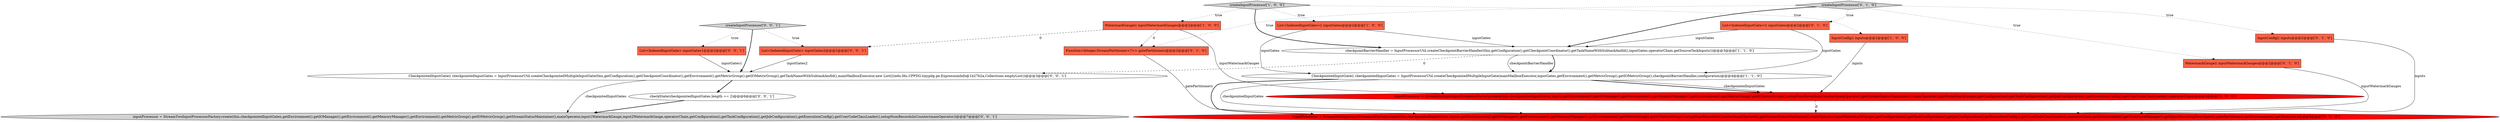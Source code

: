 digraph {
2 [style = filled, label = "List<IndexedInputGate>(( inputGates@@@2@@@['1', '0', '0']", fillcolor = tomato, shape = box image = "AAA0AAABBB1BBB"];
18 [style = filled, label = "CheckpointedInputGate(( checkpointedInputGates = InputProcessorUtil.createCheckpointedMultipleInputGate(this,getConfiguration(),getCheckpointCoordinator(),getEnvironment().getMetricGroup().getIOMetricGroup(),getTaskNameWithSubtaskAndId(),mainMailboxExecutor,new List((((edu.fdu.CPPDG.tinypdg.pe.ExpressionInfo@1b27b2a,Collections.emptyList())@@@3@@@['0', '0', '1']", fillcolor = white, shape = ellipse image = "AAA0AAABBB3BBB"];
11 [style = filled, label = "inputProcessor = StreamMultipleInputProcessorFactory.create(this,checkpointedInputGates,inputs,getEnvironment().getIOManager(),getEnvironment().getMemoryManager(),getEnvironment().getMetricGroup().getIOMetricGroup(),setupNumRecordsInCounter(mainOperator),getStreamStatusMaintainer(),mainOperator,inputWatermarkGauges,getConfiguration(),getTaskConfiguration(),getJobConfiguration(),getExecutionConfig(),getUserCodeClassLoader(),operatorChain,getEnvironment().getTaskStateManager().getInputRescalingDescriptor(),gatePartitioners,getEnvironment().getTaskInfo())@@@5@@@['0', '1', '0']", fillcolor = red, shape = ellipse image = "AAA1AAABBB2BBB"];
12 [style = filled, label = "Function<Integer,StreamPartitioner<?>> gatePartitioners@@@2@@@['0', '1', '0']", fillcolor = tomato, shape = box image = "AAA1AAABBB2BBB"];
6 [style = filled, label = "CheckpointedInputGate(( checkpointedInputGates = InputProcessorUtil.createCheckpointedMultipleInputGate(mainMailboxExecutor,inputGates,getEnvironment().getMetricGroup().getIOMetricGroup(),checkpointBarrierHandler,configuration)@@@4@@@['1', '1', '0']", fillcolor = white, shape = ellipse image = "AAA0AAABBB1BBB"];
4 [style = filled, label = "WatermarkGauge(( inputWatermarkGauges@@@2@@@['1', '0', '0']", fillcolor = tomato, shape = box image = "AAA1AAABBB1BBB"];
8 [style = filled, label = "createInputProcessor['0', '1', '0']", fillcolor = lightgray, shape = diamond image = "AAA0AAABBB2BBB"];
15 [style = filled, label = "List<IndexedInputGate> inputGates1@@@2@@@['0', '0', '1']", fillcolor = tomato, shape = box image = "AAA0AAABBB3BBB"];
16 [style = filled, label = "List<IndexedInputGate> inputGates2@@@2@@@['0', '0', '1']", fillcolor = tomato, shape = box image = "AAA0AAABBB3BBB"];
17 [style = filled, label = "checkState(checkpointedInputGates.length == 2)@@@6@@@['0', '0', '1']", fillcolor = white, shape = ellipse image = "AAA0AAABBB3BBB"];
10 [style = filled, label = "InputConfig(( inputs@@@2@@@['0', '1', '0']", fillcolor = tomato, shape = box image = "AAA0AAABBB2BBB"];
13 [style = filled, label = "inputProcessor = StreamTwoInputProcessorFactory.create(this,checkpointedInputGates,getEnvironment().getIOManager(),getEnvironment().getMemoryManager(),getEnvironment().getMetricGroup().getIOMetricGroup(),getStreamStatusMaintainer(),mainOperator,input1WatermarkGauge,input2WatermarkGauge,operatorChain,getConfiguration(),getTaskConfiguration(),getJobConfiguration(),getExecutionConfig(),getUserCodeClassLoader(),setupNumRecordsInCounter(mainOperator))@@@7@@@['0', '0', '1']", fillcolor = lightgray, shape = ellipse image = "AAA0AAABBB3BBB"];
5 [style = filled, label = "checkpointBarrierHandler = InputProcessorUtil.createCheckpointBarrierHandler(this,getConfiguration(),getCheckpointCoordinator(),getTaskNameWithSubtaskAndId(),inputGates,operatorChain.getSourceTaskInputs())@@@3@@@['1', '1', '0']", fillcolor = white, shape = ellipse image = "AAA0AAABBB1BBB"];
0 [style = filled, label = "InputConfig(( inputs@@@2@@@['1', '0', '0']", fillcolor = tomato, shape = box image = "AAA0AAABBB1BBB"];
14 [style = filled, label = "createInputProcessor['0', '0', '1']", fillcolor = lightgray, shape = diamond image = "AAA0AAABBB3BBB"];
7 [style = filled, label = "List<IndexedInputGate>(( inputGates@@@2@@@['0', '1', '0']", fillcolor = tomato, shape = box image = "AAA0AAABBB2BBB"];
3 [style = filled, label = "inputProcessor = StreamMultipleInputProcessorFactory.create(this,checkpointedInputGates,inputs,getEnvironment().getIOManager(),getEnvironment().getMemoryManager(),getEnvironment().getMetricGroup().getIOMetricGroup(),setupNumRecordsInCounter(mainOperator),getStreamStatusMaintainer(),mainOperator,inputWatermarkGauges,getConfiguration(),getTaskConfiguration(),getJobConfiguration(),getExecutionConfig(),getUserCodeClassLoader(),operatorChain)@@@5@@@['1', '0', '0']", fillcolor = red, shape = ellipse image = "AAA1AAABBB1BBB"];
1 [style = filled, label = "createInputProcessor['1', '0', '0']", fillcolor = lightgray, shape = diamond image = "AAA0AAABBB1BBB"];
9 [style = filled, label = "WatermarkGauge(( inputWatermarkGauges@@@2@@@['0', '1', '0']", fillcolor = tomato, shape = box image = "AAA0AAABBB2BBB"];
1->5 [style = bold, label=""];
6->3 [style = bold, label=""];
12->11 [style = solid, label="gatePartitioners"];
4->16 [style = dashed, label="0"];
5->6 [style = solid, label="checkpointBarrierHandler"];
7->6 [style = solid, label="inputGates"];
18->17 [style = bold, label=""];
8->7 [style = dotted, label="true"];
1->4 [style = dotted, label="true"];
8->10 [style = dotted, label="true"];
5->18 [style = dashed, label="0"];
4->12 [style = dashed, label="0"];
9->11 [style = solid, label="inputWatermarkGauges"];
4->3 [style = solid, label="inputWatermarkGauges"];
14->16 [style = dotted, label="true"];
2->6 [style = solid, label="inputGates"];
14->15 [style = dotted, label="true"];
10->11 [style = solid, label="inputs"];
8->12 [style = dotted, label="true"];
5->6 [style = bold, label=""];
8->5 [style = bold, label=""];
16->18 [style = solid, label="inputGates2"];
7->5 [style = solid, label="inputGates"];
6->11 [style = bold, label=""];
18->13 [style = solid, label="checkpointedInputGates"];
6->11 [style = solid, label="checkpointedInputGates"];
14->18 [style = bold, label=""];
17->13 [style = bold, label=""];
2->5 [style = solid, label="inputGates"];
1->0 [style = dotted, label="true"];
8->9 [style = dotted, label="true"];
6->3 [style = solid, label="checkpointedInputGates"];
1->2 [style = dotted, label="true"];
0->3 [style = solid, label="inputs"];
3->11 [style = dashed, label="0"];
15->18 [style = solid, label="inputGates1"];
}
